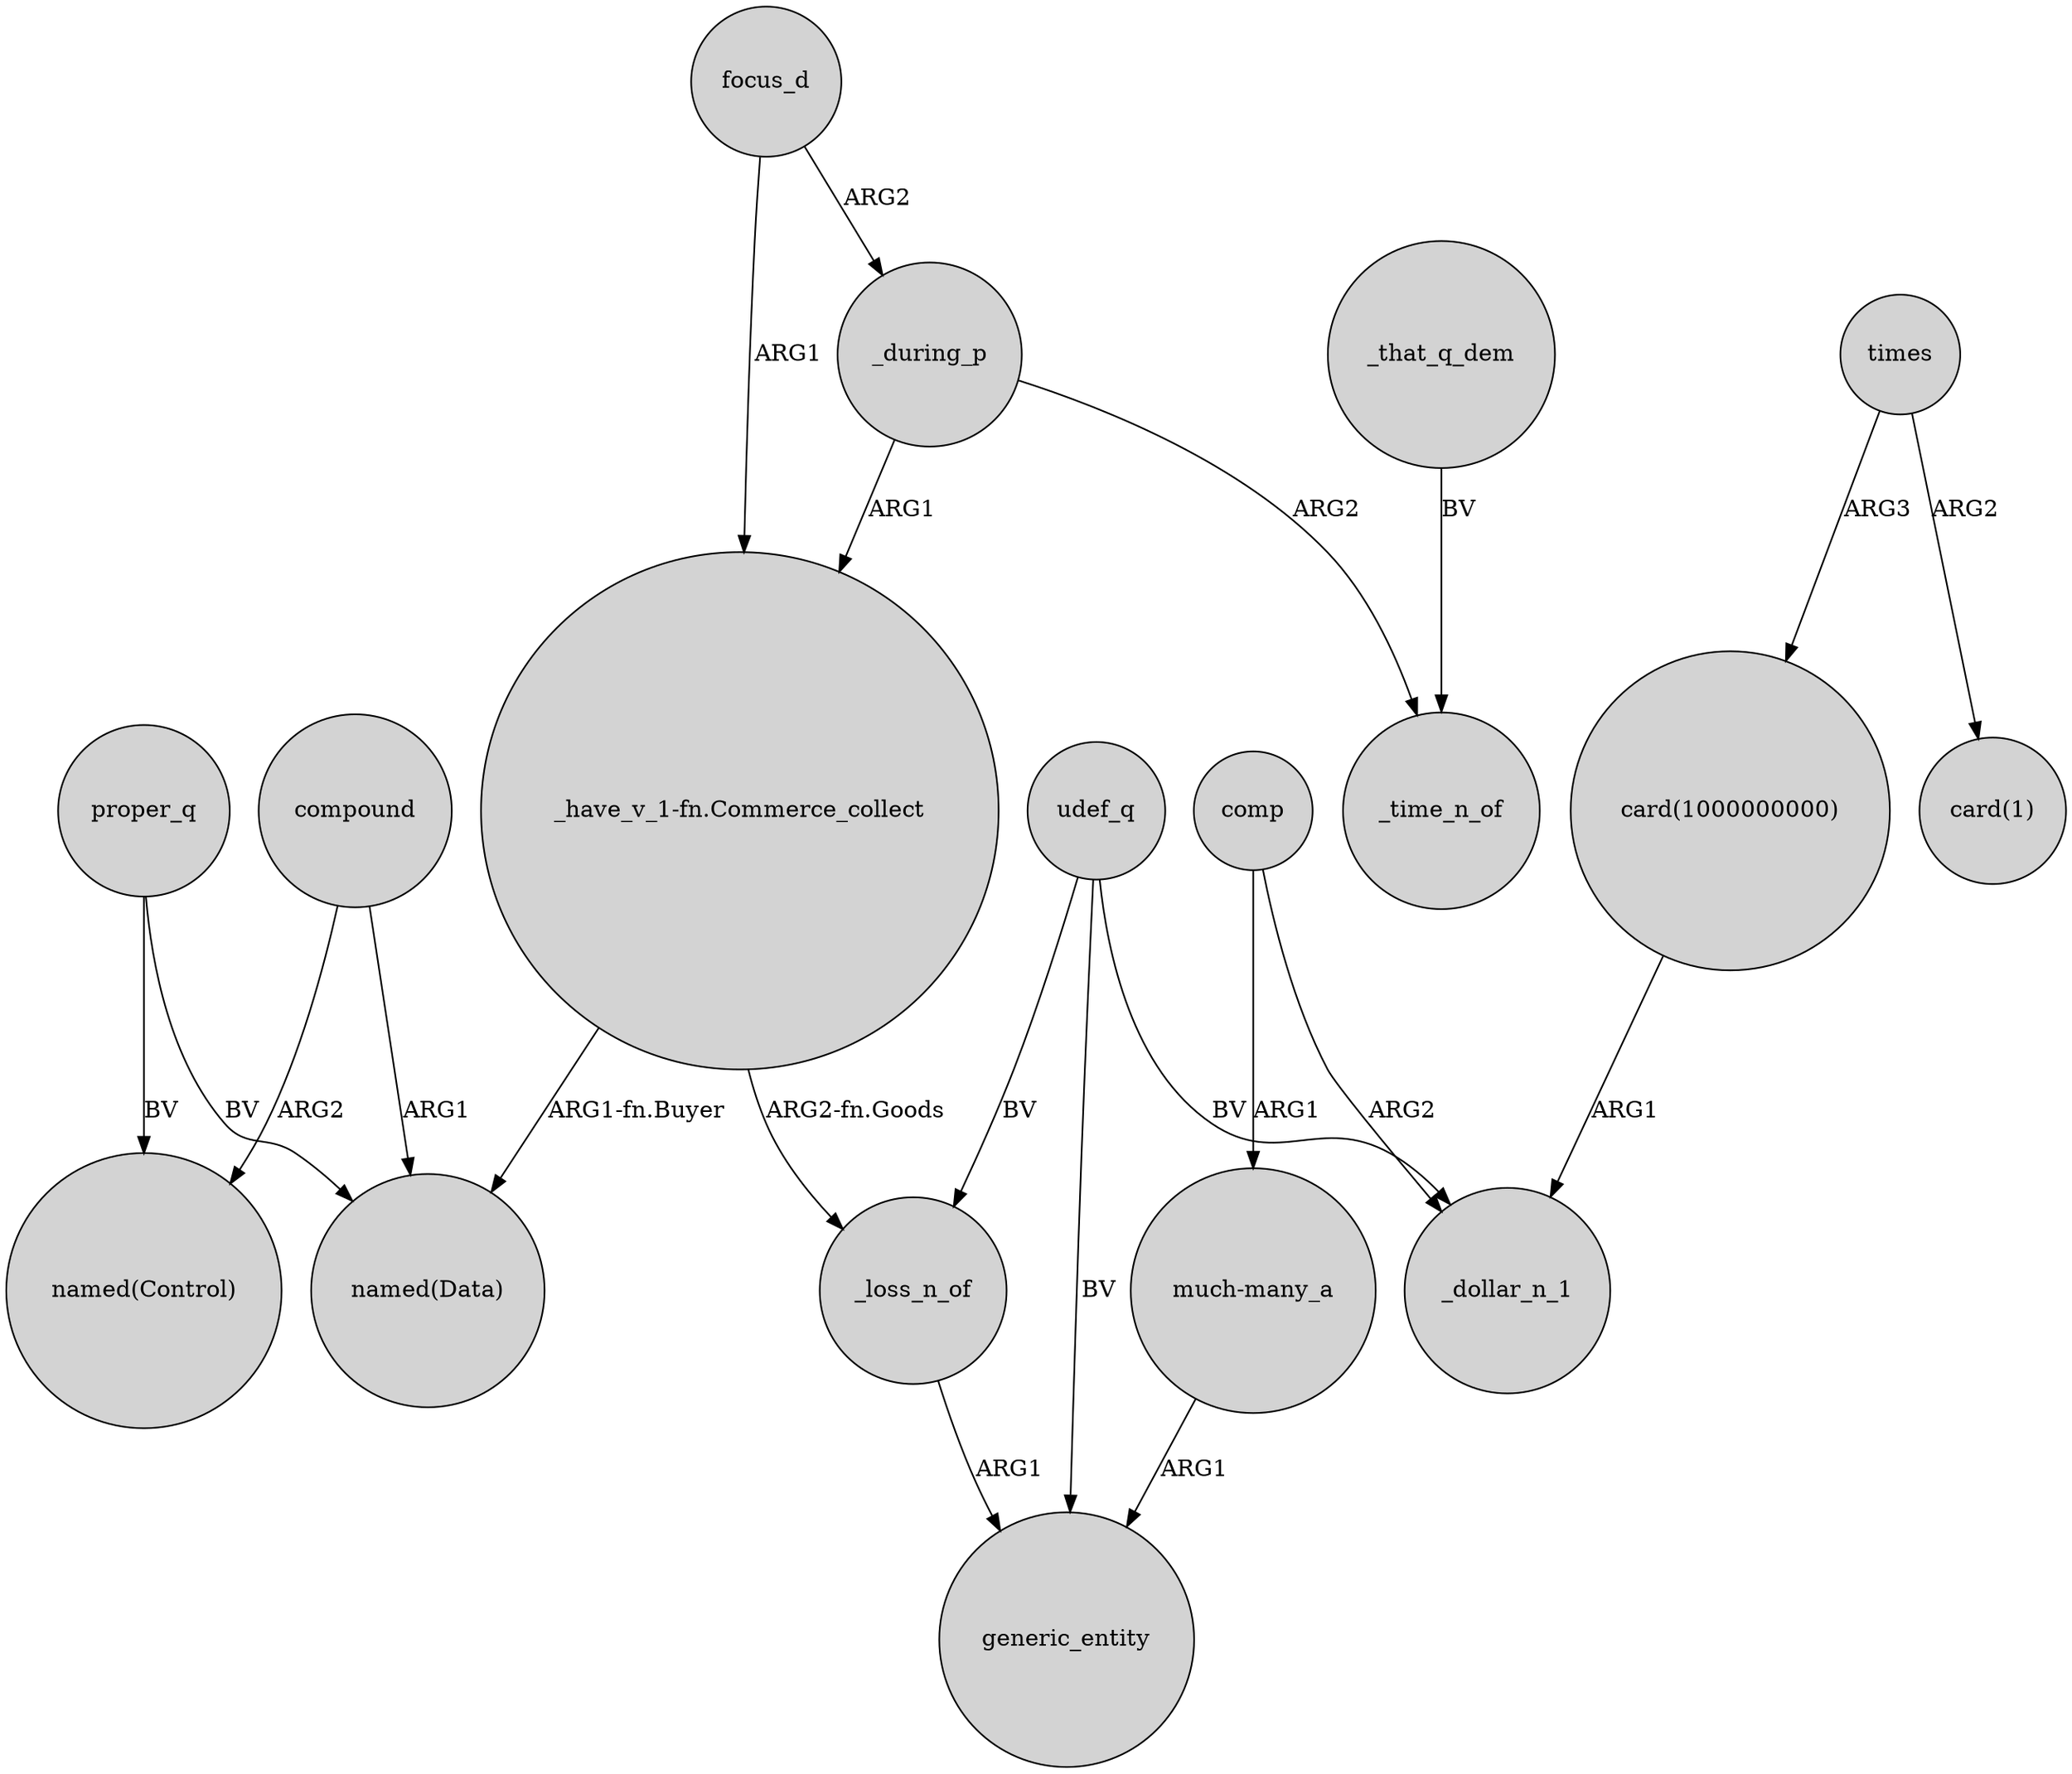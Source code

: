digraph {
	node [shape=circle style=filled]
	proper_q -> "named(Control)" [label=BV]
	"card(1000000000)" -> _dollar_n_1 [label=ARG1]
	comp -> _dollar_n_1 [label=ARG2]
	compound -> "named(Control)" [label=ARG2]
	focus_d -> _during_p [label=ARG2]
	times -> "card(1)" [label=ARG2]
	proper_q -> "named(Data)" [label=BV]
	_loss_n_of -> generic_entity [label=ARG1]
	times -> "card(1000000000)" [label=ARG3]
	compound -> "named(Data)" [label=ARG1]
	udef_q -> generic_entity [label=BV]
	"_have_v_1-fn.Commerce_collect" -> _loss_n_of [label="ARG2-fn.Goods"]
	comp -> "much-many_a" [label=ARG1]
	"much-many_a" -> generic_entity [label=ARG1]
	_during_p -> "_have_v_1-fn.Commerce_collect" [label=ARG1]
	udef_q -> _loss_n_of [label=BV]
	udef_q -> _dollar_n_1 [label=BV]
	focus_d -> "_have_v_1-fn.Commerce_collect" [label=ARG1]
	"_have_v_1-fn.Commerce_collect" -> "named(Data)" [label="ARG1-fn.Buyer"]
	_during_p -> _time_n_of [label=ARG2]
	_that_q_dem -> _time_n_of [label=BV]
}
